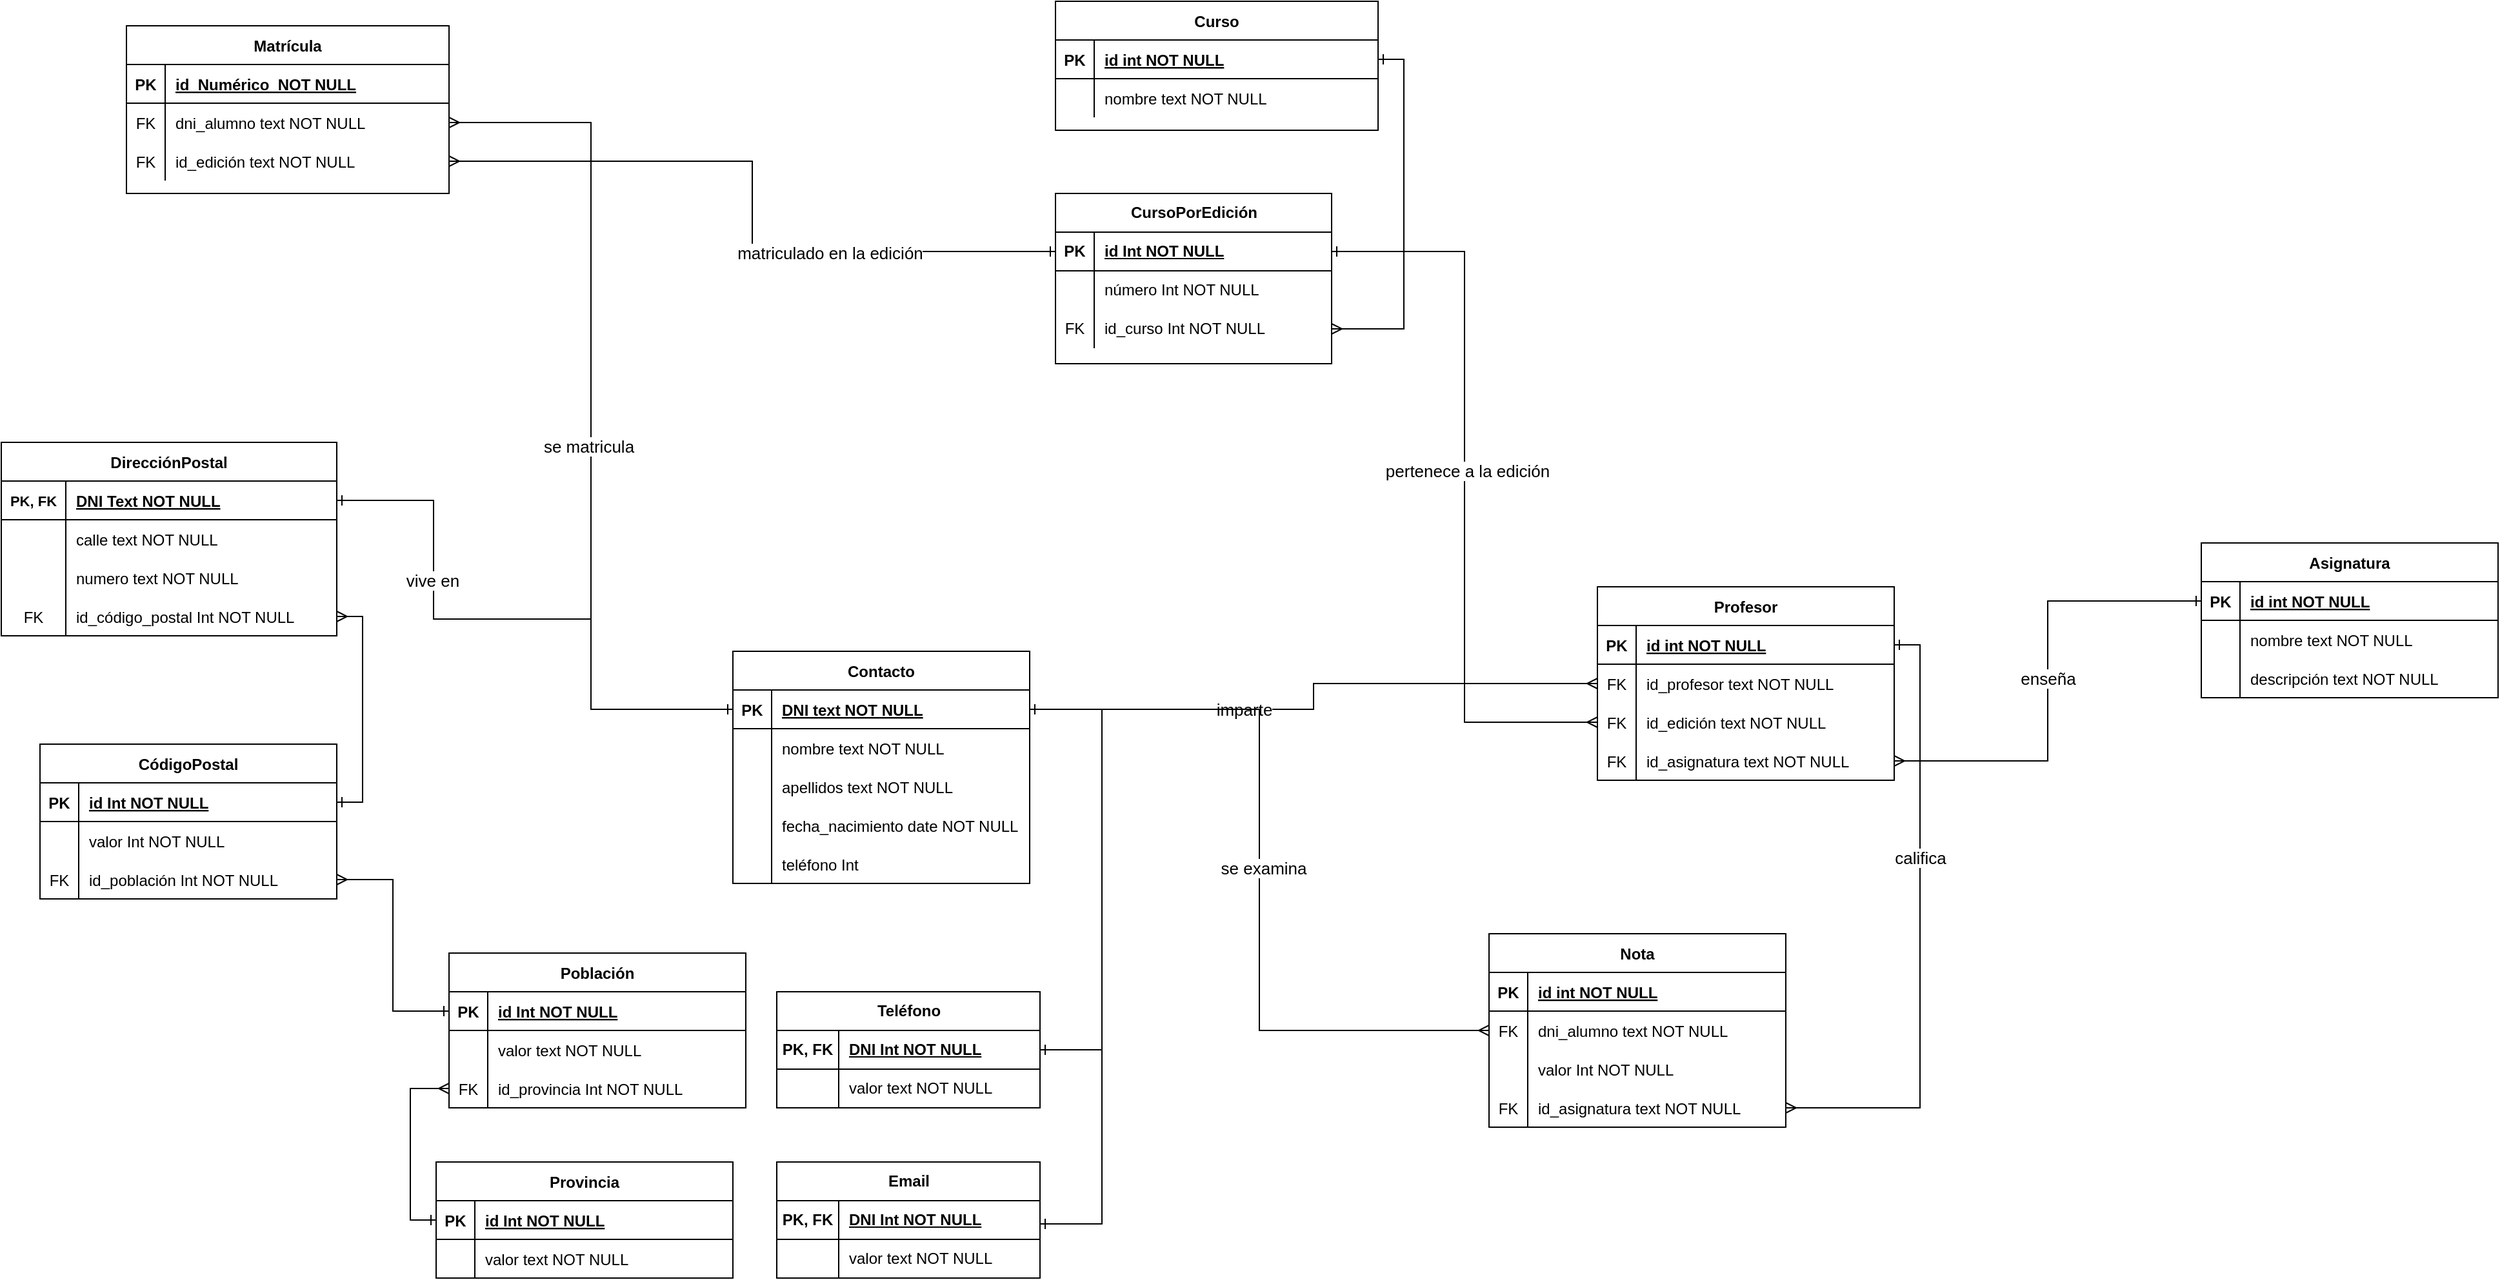 <mxfile version="28.2.5">
  <diagram id="R2lEEEUBdFMjLlhIrx00" name="Page-1">
    <mxGraphModel dx="2572" dy="1029" grid="1" gridSize="12" guides="1" tooltips="1" connect="1" arrows="1" fold="1" page="1" pageScale="1" pageWidth="850" pageHeight="1100" background="none" math="0" shadow="0" extFonts="Permanent Marker^https://fonts.googleapis.com/css?family=Permanent+Marker">
      <root>
        <mxCell id="0" />
        <mxCell id="1" parent="0" />
        <mxCell id="C-vyLk0tnHw3VtMMgP7b-2" value="Curso" style="shape=table;startSize=30;container=1;collapsible=1;childLayout=tableLayout;fixedRows=1;rowLines=0;fontStyle=1;align=center;resizeLast=1;" parent="1" vertex="1">
          <mxGeometry x="132" y="96" width="250" height="100" as="geometry" />
        </mxCell>
        <mxCell id="C-vyLk0tnHw3VtMMgP7b-3" value="" style="shape=partialRectangle;collapsible=0;dropTarget=0;pointerEvents=0;fillColor=none;points=[[0,0.5],[1,0.5]];portConstraint=eastwest;top=0;left=0;right=0;bottom=1;" parent="C-vyLk0tnHw3VtMMgP7b-2" vertex="1">
          <mxGeometry y="30" width="250" height="30" as="geometry" />
        </mxCell>
        <mxCell id="C-vyLk0tnHw3VtMMgP7b-4" value="PK" style="shape=partialRectangle;overflow=hidden;connectable=0;fillColor=none;top=0;left=0;bottom=0;right=0;fontStyle=1;" parent="C-vyLk0tnHw3VtMMgP7b-3" vertex="1">
          <mxGeometry width="30" height="30" as="geometry">
            <mxRectangle width="30" height="30" as="alternateBounds" />
          </mxGeometry>
        </mxCell>
        <mxCell id="C-vyLk0tnHw3VtMMgP7b-5" value="id int NOT NULL " style="shape=partialRectangle;overflow=hidden;connectable=0;fillColor=none;top=0;left=0;bottom=0;right=0;align=left;spacingLeft=6;fontStyle=5;" parent="C-vyLk0tnHw3VtMMgP7b-3" vertex="1">
          <mxGeometry x="30" width="220" height="30" as="geometry">
            <mxRectangle width="220" height="30" as="alternateBounds" />
          </mxGeometry>
        </mxCell>
        <mxCell id="C-vyLk0tnHw3VtMMgP7b-6" value="" style="shape=partialRectangle;collapsible=0;dropTarget=0;pointerEvents=0;fillColor=none;points=[[0,0.5],[1,0.5]];portConstraint=eastwest;top=0;left=0;right=0;bottom=0;" parent="C-vyLk0tnHw3VtMMgP7b-2" vertex="1">
          <mxGeometry y="60" width="250" height="30" as="geometry" />
        </mxCell>
        <mxCell id="C-vyLk0tnHw3VtMMgP7b-7" value="" style="shape=partialRectangle;overflow=hidden;connectable=0;fillColor=none;top=0;left=0;bottom=0;right=0;" parent="C-vyLk0tnHw3VtMMgP7b-6" vertex="1">
          <mxGeometry width="30" height="30" as="geometry">
            <mxRectangle width="30" height="30" as="alternateBounds" />
          </mxGeometry>
        </mxCell>
        <mxCell id="C-vyLk0tnHw3VtMMgP7b-8" value="nombre text NOT NULL" style="shape=partialRectangle;overflow=hidden;connectable=0;fillColor=none;top=0;left=0;bottom=0;right=0;align=left;spacingLeft=6;" parent="C-vyLk0tnHw3VtMMgP7b-6" vertex="1">
          <mxGeometry x="30" width="220" height="30" as="geometry">
            <mxRectangle width="220" height="30" as="alternateBounds" />
          </mxGeometry>
        </mxCell>
        <mxCell id="C-vyLk0tnHw3VtMMgP7b-13" value="Matrícula" style="shape=table;startSize=30;container=1;collapsible=1;childLayout=tableLayout;fixedRows=1;rowLines=0;fontStyle=1;align=center;resizeLast=1;" parent="1" vertex="1">
          <mxGeometry x="-588" y="115" width="250" height="130" as="geometry" />
        </mxCell>
        <mxCell id="C-vyLk0tnHw3VtMMgP7b-14" value="" style="shape=partialRectangle;collapsible=0;dropTarget=0;pointerEvents=0;fillColor=none;points=[[0,0.5],[1,0.5]];portConstraint=eastwest;top=0;left=0;right=0;bottom=1;" parent="C-vyLk0tnHw3VtMMgP7b-13" vertex="1">
          <mxGeometry y="30" width="250" height="30" as="geometry" />
        </mxCell>
        <mxCell id="C-vyLk0tnHw3VtMMgP7b-15" value="PK" style="shape=partialRectangle;overflow=hidden;connectable=0;fillColor=none;top=0;left=0;bottom=0;right=0;fontStyle=1;" parent="C-vyLk0tnHw3VtMMgP7b-14" vertex="1">
          <mxGeometry width="30" height="30" as="geometry">
            <mxRectangle width="30" height="30" as="alternateBounds" />
          </mxGeometry>
        </mxCell>
        <mxCell id="C-vyLk0tnHw3VtMMgP7b-16" value="id_Numérico  NOT NULL " style="shape=partialRectangle;overflow=hidden;connectable=0;fillColor=none;top=0;left=0;bottom=0;right=0;align=left;spacingLeft=6;fontStyle=5;" parent="C-vyLk0tnHw3VtMMgP7b-14" vertex="1">
          <mxGeometry x="30" width="220" height="30" as="geometry">
            <mxRectangle width="220" height="30" as="alternateBounds" />
          </mxGeometry>
        </mxCell>
        <mxCell id="C-vyLk0tnHw3VtMMgP7b-17" value="" style="shape=partialRectangle;collapsible=0;dropTarget=0;pointerEvents=0;fillColor=none;points=[[0,0.5],[1,0.5]];portConstraint=eastwest;top=0;left=0;right=0;bottom=0;" parent="C-vyLk0tnHw3VtMMgP7b-13" vertex="1">
          <mxGeometry y="60" width="250" height="30" as="geometry" />
        </mxCell>
        <mxCell id="C-vyLk0tnHw3VtMMgP7b-18" value="FK" style="shape=partialRectangle;overflow=hidden;connectable=0;fillColor=none;top=0;left=0;bottom=0;right=0;" parent="C-vyLk0tnHw3VtMMgP7b-17" vertex="1">
          <mxGeometry width="30" height="30" as="geometry">
            <mxRectangle width="30" height="30" as="alternateBounds" />
          </mxGeometry>
        </mxCell>
        <mxCell id="C-vyLk0tnHw3VtMMgP7b-19" value="dni_alumno text NOT NULL" style="shape=partialRectangle;overflow=hidden;connectable=0;fillColor=none;top=0;left=0;bottom=0;right=0;align=left;spacingLeft=6;" parent="C-vyLk0tnHw3VtMMgP7b-17" vertex="1">
          <mxGeometry x="30" width="220" height="30" as="geometry">
            <mxRectangle width="220" height="30" as="alternateBounds" />
          </mxGeometry>
        </mxCell>
        <mxCell id="C-vyLk0tnHw3VtMMgP7b-20" value="" style="shape=partialRectangle;collapsible=0;dropTarget=0;pointerEvents=0;fillColor=none;points=[[0,0.5],[1,0.5]];portConstraint=eastwest;top=0;left=0;right=0;bottom=0;" parent="C-vyLk0tnHw3VtMMgP7b-13" vertex="1">
          <mxGeometry y="90" width="250" height="30" as="geometry" />
        </mxCell>
        <mxCell id="C-vyLk0tnHw3VtMMgP7b-21" value="FK" style="shape=partialRectangle;overflow=hidden;connectable=0;fillColor=none;top=0;left=0;bottom=0;right=0;" parent="C-vyLk0tnHw3VtMMgP7b-20" vertex="1">
          <mxGeometry width="30" height="30" as="geometry">
            <mxRectangle width="30" height="30" as="alternateBounds" />
          </mxGeometry>
        </mxCell>
        <mxCell id="C-vyLk0tnHw3VtMMgP7b-22" value="id_edición text NOT NULL" style="shape=partialRectangle;overflow=hidden;connectable=0;fillColor=none;top=0;left=0;bottom=0;right=0;align=left;spacingLeft=6;" parent="C-vyLk0tnHw3VtMMgP7b-20" vertex="1">
          <mxGeometry x="30" width="220" height="30" as="geometry">
            <mxRectangle width="220" height="30" as="alternateBounds" />
          </mxGeometry>
        </mxCell>
        <mxCell id="UXW1hKcMuHAQAf3s2fzo-44" value="Contacto" style="shape=table;startSize=30;container=1;collapsible=1;childLayout=tableLayout;fixedRows=1;rowLines=0;fontStyle=1;align=center;resizeLast=1;" parent="1" vertex="1">
          <mxGeometry x="-118" y="600" width="230" height="180" as="geometry" />
        </mxCell>
        <mxCell id="UXW1hKcMuHAQAf3s2fzo-45" value="" style="shape=partialRectangle;collapsible=0;dropTarget=0;pointerEvents=0;fillColor=none;points=[[0,0.5],[1,0.5]];portConstraint=eastwest;top=0;left=0;right=0;bottom=1;" parent="UXW1hKcMuHAQAf3s2fzo-44" vertex="1">
          <mxGeometry y="30" width="230" height="30" as="geometry" />
        </mxCell>
        <mxCell id="UXW1hKcMuHAQAf3s2fzo-46" value="PK" style="shape=partialRectangle;overflow=hidden;connectable=0;fillColor=none;top=0;left=0;bottom=0;right=0;fontStyle=1;" parent="UXW1hKcMuHAQAf3s2fzo-45" vertex="1">
          <mxGeometry width="30" height="30" as="geometry">
            <mxRectangle width="30" height="30" as="alternateBounds" />
          </mxGeometry>
        </mxCell>
        <mxCell id="UXW1hKcMuHAQAf3s2fzo-47" value="DNI text NOT NULL " style="shape=partialRectangle;overflow=hidden;connectable=0;fillColor=none;top=0;left=0;bottom=0;right=0;align=left;spacingLeft=6;fontStyle=5;" parent="UXW1hKcMuHAQAf3s2fzo-45" vertex="1">
          <mxGeometry x="30" width="200" height="30" as="geometry">
            <mxRectangle width="200" height="30" as="alternateBounds" />
          </mxGeometry>
        </mxCell>
        <mxCell id="UXW1hKcMuHAQAf3s2fzo-48" value="" style="shape=partialRectangle;collapsible=0;dropTarget=0;pointerEvents=0;fillColor=none;points=[[0,0.5],[1,0.5]];portConstraint=eastwest;top=0;left=0;right=0;bottom=0;" parent="UXW1hKcMuHAQAf3s2fzo-44" vertex="1">
          <mxGeometry y="60" width="230" height="30" as="geometry" />
        </mxCell>
        <mxCell id="UXW1hKcMuHAQAf3s2fzo-49" value="" style="shape=partialRectangle;overflow=hidden;connectable=0;fillColor=none;top=0;left=0;bottom=0;right=0;" parent="UXW1hKcMuHAQAf3s2fzo-48" vertex="1">
          <mxGeometry width="30" height="30" as="geometry">
            <mxRectangle width="30" height="30" as="alternateBounds" />
          </mxGeometry>
        </mxCell>
        <mxCell id="UXW1hKcMuHAQAf3s2fzo-50" value="nombre text NOT NULL" style="shape=partialRectangle;overflow=hidden;connectable=0;fillColor=none;top=0;left=0;bottom=0;right=0;align=left;spacingLeft=6;" parent="UXW1hKcMuHAQAf3s2fzo-48" vertex="1">
          <mxGeometry x="30" width="200" height="30" as="geometry">
            <mxRectangle width="200" height="30" as="alternateBounds" />
          </mxGeometry>
        </mxCell>
        <mxCell id="UXW1hKcMuHAQAf3s2fzo-51" value="" style="shape=partialRectangle;collapsible=0;dropTarget=0;pointerEvents=0;fillColor=none;points=[[0,0.5],[1,0.5]];portConstraint=eastwest;top=0;left=0;right=0;bottom=0;" parent="UXW1hKcMuHAQAf3s2fzo-44" vertex="1">
          <mxGeometry y="90" width="230" height="30" as="geometry" />
        </mxCell>
        <mxCell id="UXW1hKcMuHAQAf3s2fzo-52" value="" style="shape=partialRectangle;overflow=hidden;connectable=0;fillColor=none;top=0;left=0;bottom=0;right=0;" parent="UXW1hKcMuHAQAf3s2fzo-51" vertex="1">
          <mxGeometry width="30" height="30" as="geometry">
            <mxRectangle width="30" height="30" as="alternateBounds" />
          </mxGeometry>
        </mxCell>
        <mxCell id="UXW1hKcMuHAQAf3s2fzo-53" value="apellidos text NOT NULL" style="shape=partialRectangle;overflow=hidden;connectable=0;fillColor=none;top=0;left=0;bottom=0;right=0;align=left;spacingLeft=6;" parent="UXW1hKcMuHAQAf3s2fzo-51" vertex="1">
          <mxGeometry x="30" width="200" height="30" as="geometry">
            <mxRectangle width="200" height="30" as="alternateBounds" />
          </mxGeometry>
        </mxCell>
        <mxCell id="UXW1hKcMuHAQAf3s2fzo-54" value="" style="shape=partialRectangle;collapsible=0;dropTarget=0;pointerEvents=0;fillColor=none;points=[[0,0.5],[1,0.5]];portConstraint=eastwest;top=0;left=0;right=0;bottom=0;" parent="UXW1hKcMuHAQAf3s2fzo-44" vertex="1">
          <mxGeometry y="120" width="230" height="30" as="geometry" />
        </mxCell>
        <mxCell id="UXW1hKcMuHAQAf3s2fzo-55" value="" style="shape=partialRectangle;overflow=hidden;connectable=0;fillColor=none;top=0;left=0;bottom=0;right=0;" parent="UXW1hKcMuHAQAf3s2fzo-54" vertex="1">
          <mxGeometry width="30" height="30" as="geometry">
            <mxRectangle width="30" height="30" as="alternateBounds" />
          </mxGeometry>
        </mxCell>
        <mxCell id="UXW1hKcMuHAQAf3s2fzo-56" value="fecha_nacimiento date NOT NULL" style="shape=partialRectangle;overflow=hidden;connectable=0;fillColor=none;top=0;left=0;bottom=0;right=0;align=left;spacingLeft=6;" parent="UXW1hKcMuHAQAf3s2fzo-54" vertex="1">
          <mxGeometry x="30" width="200" height="30" as="geometry">
            <mxRectangle width="200" height="30" as="alternateBounds" />
          </mxGeometry>
        </mxCell>
        <mxCell id="6X-ZlWo6rrcv1Vls5CIe-121" value="" style="shape=partialRectangle;collapsible=0;dropTarget=0;pointerEvents=0;fillColor=none;points=[[0,0.5],[1,0.5]];portConstraint=eastwest;top=0;left=0;right=0;bottom=0;" parent="UXW1hKcMuHAQAf3s2fzo-44" vertex="1">
          <mxGeometry y="150" width="230" height="30" as="geometry" />
        </mxCell>
        <mxCell id="6X-ZlWo6rrcv1Vls5CIe-122" value="" style="shape=partialRectangle;overflow=hidden;connectable=0;fillColor=none;top=0;left=0;bottom=0;right=0;" parent="6X-ZlWo6rrcv1Vls5CIe-121" vertex="1">
          <mxGeometry width="30" height="30" as="geometry">
            <mxRectangle width="30" height="30" as="alternateBounds" />
          </mxGeometry>
        </mxCell>
        <mxCell id="6X-ZlWo6rrcv1Vls5CIe-123" value="teléfono Int " style="shape=partialRectangle;overflow=hidden;connectable=0;fillColor=none;top=0;left=0;bottom=0;right=0;align=left;spacingLeft=6;" parent="6X-ZlWo6rrcv1Vls5CIe-121" vertex="1">
          <mxGeometry x="30" width="200" height="30" as="geometry">
            <mxRectangle width="200" height="30" as="alternateBounds" />
          </mxGeometry>
        </mxCell>
        <mxCell id="UXW1hKcMuHAQAf3s2fzo-66" value="DirecciónPostal" style="shape=table;startSize=30;container=1;collapsible=1;childLayout=tableLayout;fixedRows=1;rowLines=0;fontStyle=1;align=center;resizeLast=1;" parent="1" vertex="1">
          <mxGeometry x="-685" y="438" width="260" height="150" as="geometry" />
        </mxCell>
        <mxCell id="UXW1hKcMuHAQAf3s2fzo-67" value="" style="shape=partialRectangle;collapsible=0;dropTarget=0;pointerEvents=0;fillColor=none;points=[[0,0.5],[1,0.5]];portConstraint=eastwest;top=0;left=0;right=0;bottom=1;" parent="UXW1hKcMuHAQAf3s2fzo-66" vertex="1">
          <mxGeometry y="30" width="260" height="30" as="geometry" />
        </mxCell>
        <mxCell id="UXW1hKcMuHAQAf3s2fzo-68" value="PK, FK" style="shape=partialRectangle;overflow=hidden;connectable=0;fillColor=none;top=0;left=0;bottom=0;right=0;fontStyle=1;fontSize=11;" parent="UXW1hKcMuHAQAf3s2fzo-67" vertex="1">
          <mxGeometry width="50" height="30" as="geometry">
            <mxRectangle width="50" height="30" as="alternateBounds" />
          </mxGeometry>
        </mxCell>
        <mxCell id="UXW1hKcMuHAQAf3s2fzo-69" value="DNI Text NOT NULL " style="shape=partialRectangle;overflow=hidden;connectable=0;fillColor=none;top=0;left=0;bottom=0;right=0;align=left;spacingLeft=6;fontStyle=5;" parent="UXW1hKcMuHAQAf3s2fzo-67" vertex="1">
          <mxGeometry x="50" width="210" height="30" as="geometry">
            <mxRectangle width="210" height="30" as="alternateBounds" />
          </mxGeometry>
        </mxCell>
        <mxCell id="UXW1hKcMuHAQAf3s2fzo-70" value="" style="shape=partialRectangle;collapsible=0;dropTarget=0;pointerEvents=0;fillColor=none;points=[[0,0.5],[1,0.5]];portConstraint=eastwest;top=0;left=0;right=0;bottom=0;" parent="UXW1hKcMuHAQAf3s2fzo-66" vertex="1">
          <mxGeometry y="60" width="260" height="30" as="geometry" />
        </mxCell>
        <mxCell id="UXW1hKcMuHAQAf3s2fzo-71" value="" style="shape=partialRectangle;overflow=hidden;connectable=0;fillColor=none;top=0;left=0;bottom=0;right=0;" parent="UXW1hKcMuHAQAf3s2fzo-70" vertex="1">
          <mxGeometry width="50" height="30" as="geometry">
            <mxRectangle width="50" height="30" as="alternateBounds" />
          </mxGeometry>
        </mxCell>
        <mxCell id="UXW1hKcMuHAQAf3s2fzo-72" value="calle text NOT NULL" style="shape=partialRectangle;overflow=hidden;connectable=0;fillColor=none;top=0;left=0;bottom=0;right=0;align=left;spacingLeft=6;" parent="UXW1hKcMuHAQAf3s2fzo-70" vertex="1">
          <mxGeometry x="50" width="210" height="30" as="geometry">
            <mxRectangle width="210" height="30" as="alternateBounds" />
          </mxGeometry>
        </mxCell>
        <mxCell id="UXW1hKcMuHAQAf3s2fzo-73" value="" style="shape=partialRectangle;collapsible=0;dropTarget=0;pointerEvents=0;fillColor=none;points=[[0,0.5],[1,0.5]];portConstraint=eastwest;top=0;left=0;right=0;bottom=0;" parent="UXW1hKcMuHAQAf3s2fzo-66" vertex="1">
          <mxGeometry y="90" width="260" height="30" as="geometry" />
        </mxCell>
        <mxCell id="UXW1hKcMuHAQAf3s2fzo-74" value="" style="shape=partialRectangle;overflow=hidden;connectable=0;fillColor=none;top=0;left=0;bottom=0;right=0;" parent="UXW1hKcMuHAQAf3s2fzo-73" vertex="1">
          <mxGeometry width="50" height="30" as="geometry">
            <mxRectangle width="50" height="30" as="alternateBounds" />
          </mxGeometry>
        </mxCell>
        <mxCell id="UXW1hKcMuHAQAf3s2fzo-75" value="numero text NOT NULL" style="shape=partialRectangle;overflow=hidden;connectable=0;fillColor=none;top=0;left=0;bottom=0;right=0;align=left;spacingLeft=6;" parent="UXW1hKcMuHAQAf3s2fzo-73" vertex="1">
          <mxGeometry x="50" width="210" height="30" as="geometry">
            <mxRectangle width="210" height="30" as="alternateBounds" />
          </mxGeometry>
        </mxCell>
        <mxCell id="UXW1hKcMuHAQAf3s2fzo-76" value="" style="shape=partialRectangle;collapsible=0;dropTarget=0;pointerEvents=0;fillColor=none;points=[[0,0.5],[1,0.5]];portConstraint=eastwest;top=0;left=0;right=0;bottom=0;" parent="UXW1hKcMuHAQAf3s2fzo-66" vertex="1">
          <mxGeometry y="120" width="260" height="30" as="geometry" />
        </mxCell>
        <mxCell id="UXW1hKcMuHAQAf3s2fzo-77" value="FK" style="shape=partialRectangle;overflow=hidden;connectable=0;fillColor=none;top=0;left=0;bottom=0;right=0;" parent="UXW1hKcMuHAQAf3s2fzo-76" vertex="1">
          <mxGeometry width="50" height="30" as="geometry">
            <mxRectangle width="50" height="30" as="alternateBounds" />
          </mxGeometry>
        </mxCell>
        <mxCell id="UXW1hKcMuHAQAf3s2fzo-78" value="id_código_postal Int NOT NULL" style="shape=partialRectangle;overflow=hidden;connectable=0;fillColor=none;top=0;left=0;bottom=0;right=0;align=left;spacingLeft=6;" parent="UXW1hKcMuHAQAf3s2fzo-76" vertex="1">
          <mxGeometry x="50" width="210" height="30" as="geometry">
            <mxRectangle width="210" height="30" as="alternateBounds" />
          </mxGeometry>
        </mxCell>
        <mxCell id="UXW1hKcMuHAQAf3s2fzo-87" value="Nota" style="shape=table;startSize=30;container=1;collapsible=1;childLayout=tableLayout;fixedRows=1;rowLines=0;fontStyle=1;align=center;resizeLast=1;" parent="1" vertex="1">
          <mxGeometry x="468" y="819" width="230" height="150" as="geometry" />
        </mxCell>
        <mxCell id="UXW1hKcMuHAQAf3s2fzo-88" value="" style="shape=partialRectangle;collapsible=0;dropTarget=0;pointerEvents=0;fillColor=none;points=[[0,0.5],[1,0.5]];portConstraint=eastwest;top=0;left=0;right=0;bottom=1;" parent="UXW1hKcMuHAQAf3s2fzo-87" vertex="1">
          <mxGeometry y="30" width="230" height="30" as="geometry" />
        </mxCell>
        <mxCell id="UXW1hKcMuHAQAf3s2fzo-89" value="PK" style="shape=partialRectangle;overflow=hidden;connectable=0;fillColor=none;top=0;left=0;bottom=0;right=0;fontStyle=1;" parent="UXW1hKcMuHAQAf3s2fzo-88" vertex="1">
          <mxGeometry width="30" height="30" as="geometry">
            <mxRectangle width="30" height="30" as="alternateBounds" />
          </mxGeometry>
        </mxCell>
        <mxCell id="UXW1hKcMuHAQAf3s2fzo-90" value="id int NOT NULL " style="shape=partialRectangle;overflow=hidden;connectable=0;fillColor=none;top=0;left=0;bottom=0;right=0;align=left;spacingLeft=6;fontStyle=5;" parent="UXW1hKcMuHAQAf3s2fzo-88" vertex="1">
          <mxGeometry x="30" width="200" height="30" as="geometry">
            <mxRectangle width="200" height="30" as="alternateBounds" />
          </mxGeometry>
        </mxCell>
        <mxCell id="UXW1hKcMuHAQAf3s2fzo-91" value="" style="shape=partialRectangle;collapsible=0;dropTarget=0;pointerEvents=0;fillColor=none;points=[[0,0.5],[1,0.5]];portConstraint=eastwest;top=0;left=0;right=0;bottom=0;" parent="UXW1hKcMuHAQAf3s2fzo-87" vertex="1">
          <mxGeometry y="60" width="230" height="30" as="geometry" />
        </mxCell>
        <mxCell id="UXW1hKcMuHAQAf3s2fzo-92" value="FK" style="shape=partialRectangle;overflow=hidden;connectable=0;fillColor=none;top=0;left=0;bottom=0;right=0;" parent="UXW1hKcMuHAQAf3s2fzo-91" vertex="1">
          <mxGeometry width="30" height="30" as="geometry">
            <mxRectangle width="30" height="30" as="alternateBounds" />
          </mxGeometry>
        </mxCell>
        <mxCell id="UXW1hKcMuHAQAf3s2fzo-93" value="dni_alumno text NOT NULL" style="shape=partialRectangle;overflow=hidden;connectable=0;fillColor=none;top=0;left=0;bottom=0;right=0;align=left;spacingLeft=6;" parent="UXW1hKcMuHAQAf3s2fzo-91" vertex="1">
          <mxGeometry x="30" width="200" height="30" as="geometry">
            <mxRectangle width="200" height="30" as="alternateBounds" />
          </mxGeometry>
        </mxCell>
        <mxCell id="UXW1hKcMuHAQAf3s2fzo-94" value="" style="shape=partialRectangle;collapsible=0;dropTarget=0;pointerEvents=0;fillColor=none;points=[[0,0.5],[1,0.5]];portConstraint=eastwest;top=0;left=0;right=0;bottom=0;" parent="UXW1hKcMuHAQAf3s2fzo-87" vertex="1">
          <mxGeometry y="90" width="230" height="30" as="geometry" />
        </mxCell>
        <mxCell id="UXW1hKcMuHAQAf3s2fzo-95" value="" style="shape=partialRectangle;overflow=hidden;connectable=0;fillColor=none;top=0;left=0;bottom=0;right=0;" parent="UXW1hKcMuHAQAf3s2fzo-94" vertex="1">
          <mxGeometry width="30" height="30" as="geometry">
            <mxRectangle width="30" height="30" as="alternateBounds" />
          </mxGeometry>
        </mxCell>
        <mxCell id="UXW1hKcMuHAQAf3s2fzo-96" value="valor Int NOT NULL" style="shape=partialRectangle;overflow=hidden;connectable=0;fillColor=none;top=0;left=0;bottom=0;right=0;align=left;spacingLeft=6;" parent="UXW1hKcMuHAQAf3s2fzo-94" vertex="1">
          <mxGeometry x="30" width="200" height="30" as="geometry">
            <mxRectangle width="200" height="30" as="alternateBounds" />
          </mxGeometry>
        </mxCell>
        <mxCell id="UXW1hKcMuHAQAf3s2fzo-97" value="" style="shape=partialRectangle;collapsible=0;dropTarget=0;pointerEvents=0;fillColor=none;points=[[0,0.5],[1,0.5]];portConstraint=eastwest;top=0;left=0;right=0;bottom=0;" parent="UXW1hKcMuHAQAf3s2fzo-87" vertex="1">
          <mxGeometry y="120" width="230" height="30" as="geometry" />
        </mxCell>
        <mxCell id="UXW1hKcMuHAQAf3s2fzo-98" value="FK" style="shape=partialRectangle;overflow=hidden;connectable=0;fillColor=none;top=0;left=0;bottom=0;right=0;" parent="UXW1hKcMuHAQAf3s2fzo-97" vertex="1">
          <mxGeometry width="30" height="30" as="geometry">
            <mxRectangle width="30" height="30" as="alternateBounds" />
          </mxGeometry>
        </mxCell>
        <mxCell id="UXW1hKcMuHAQAf3s2fzo-99" value="id_asignatura text NOT NULL" style="shape=partialRectangle;overflow=hidden;connectable=0;fillColor=none;top=0;left=0;bottom=0;right=0;align=left;spacingLeft=6;" parent="UXW1hKcMuHAQAf3s2fzo-97" vertex="1">
          <mxGeometry x="30" width="200" height="30" as="geometry">
            <mxRectangle width="200" height="30" as="alternateBounds" />
          </mxGeometry>
        </mxCell>
        <mxCell id="UXW1hKcMuHAQAf3s2fzo-116" value="Profesor" style="shape=table;startSize=30;container=1;collapsible=1;childLayout=tableLayout;fixedRows=1;rowLines=0;fontStyle=1;align=center;resizeLast=1;" parent="1" vertex="1">
          <mxGeometry x="552" y="550" width="230" height="150" as="geometry" />
        </mxCell>
        <mxCell id="UXW1hKcMuHAQAf3s2fzo-117" value="" style="shape=partialRectangle;collapsible=0;dropTarget=0;pointerEvents=0;fillColor=none;points=[[0,0.5],[1,0.5]];portConstraint=eastwest;top=0;left=0;right=0;bottom=1;" parent="UXW1hKcMuHAQAf3s2fzo-116" vertex="1">
          <mxGeometry y="30" width="230" height="30" as="geometry" />
        </mxCell>
        <mxCell id="UXW1hKcMuHAQAf3s2fzo-118" value="PK" style="shape=partialRectangle;overflow=hidden;connectable=0;fillColor=none;top=0;left=0;bottom=0;right=0;fontStyle=1;" parent="UXW1hKcMuHAQAf3s2fzo-117" vertex="1">
          <mxGeometry width="30" height="30" as="geometry">
            <mxRectangle width="30" height="30" as="alternateBounds" />
          </mxGeometry>
        </mxCell>
        <mxCell id="UXW1hKcMuHAQAf3s2fzo-119" value="id int NOT NULL " style="shape=partialRectangle;overflow=hidden;connectable=0;fillColor=none;top=0;left=0;bottom=0;right=0;align=left;spacingLeft=6;fontStyle=5;" parent="UXW1hKcMuHAQAf3s2fzo-117" vertex="1">
          <mxGeometry x="30" width="200" height="30" as="geometry">
            <mxRectangle width="200" height="30" as="alternateBounds" />
          </mxGeometry>
        </mxCell>
        <mxCell id="UXW1hKcMuHAQAf3s2fzo-120" value="" style="shape=partialRectangle;collapsible=0;dropTarget=0;pointerEvents=0;fillColor=none;points=[[0,0.5],[1,0.5]];portConstraint=eastwest;top=0;left=0;right=0;bottom=0;" parent="UXW1hKcMuHAQAf3s2fzo-116" vertex="1">
          <mxGeometry y="60" width="230" height="30" as="geometry" />
        </mxCell>
        <mxCell id="UXW1hKcMuHAQAf3s2fzo-121" value="FK" style="shape=partialRectangle;overflow=hidden;connectable=0;fillColor=none;top=0;left=0;bottom=0;right=0;" parent="UXW1hKcMuHAQAf3s2fzo-120" vertex="1">
          <mxGeometry width="30" height="30" as="geometry">
            <mxRectangle width="30" height="30" as="alternateBounds" />
          </mxGeometry>
        </mxCell>
        <mxCell id="UXW1hKcMuHAQAf3s2fzo-122" value="id_profesor text NOT NULL" style="shape=partialRectangle;overflow=hidden;connectable=0;fillColor=none;top=0;left=0;bottom=0;right=0;align=left;spacingLeft=6;" parent="UXW1hKcMuHAQAf3s2fzo-120" vertex="1">
          <mxGeometry x="30" width="200" height="30" as="geometry">
            <mxRectangle width="200" height="30" as="alternateBounds" />
          </mxGeometry>
        </mxCell>
        <mxCell id="UXW1hKcMuHAQAf3s2fzo-123" value="" style="shape=partialRectangle;collapsible=0;dropTarget=0;pointerEvents=0;fillColor=none;points=[[0,0.5],[1,0.5]];portConstraint=eastwest;top=0;left=0;right=0;bottom=0;" parent="UXW1hKcMuHAQAf3s2fzo-116" vertex="1">
          <mxGeometry y="90" width="230" height="30" as="geometry" />
        </mxCell>
        <mxCell id="UXW1hKcMuHAQAf3s2fzo-124" value="FK" style="shape=partialRectangle;overflow=hidden;connectable=0;fillColor=none;top=0;left=0;bottom=0;right=0;" parent="UXW1hKcMuHAQAf3s2fzo-123" vertex="1">
          <mxGeometry width="30" height="30" as="geometry">
            <mxRectangle width="30" height="30" as="alternateBounds" />
          </mxGeometry>
        </mxCell>
        <mxCell id="UXW1hKcMuHAQAf3s2fzo-125" value="id_edición text NOT NULL" style="shape=partialRectangle;overflow=hidden;connectable=0;fillColor=none;top=0;left=0;bottom=0;right=0;align=left;spacingLeft=6;" parent="UXW1hKcMuHAQAf3s2fzo-123" vertex="1">
          <mxGeometry x="30" width="200" height="30" as="geometry">
            <mxRectangle width="200" height="30" as="alternateBounds" />
          </mxGeometry>
        </mxCell>
        <mxCell id="mFfQhU6VqdHm00MCCI3h-3" value="" style="shape=partialRectangle;collapsible=0;dropTarget=0;pointerEvents=0;fillColor=none;points=[[0,0.5],[1,0.5]];portConstraint=eastwest;top=0;left=0;right=0;bottom=0;" parent="UXW1hKcMuHAQAf3s2fzo-116" vertex="1">
          <mxGeometry y="120" width="230" height="30" as="geometry" />
        </mxCell>
        <mxCell id="mFfQhU6VqdHm00MCCI3h-4" value="FK" style="shape=partialRectangle;overflow=hidden;connectable=0;fillColor=none;top=0;left=0;bottom=0;right=0;" parent="mFfQhU6VqdHm00MCCI3h-3" vertex="1">
          <mxGeometry width="30" height="30" as="geometry">
            <mxRectangle width="30" height="30" as="alternateBounds" />
          </mxGeometry>
        </mxCell>
        <mxCell id="mFfQhU6VqdHm00MCCI3h-5" value="id_asignatura text NOT NULL" style="shape=partialRectangle;overflow=hidden;connectable=0;fillColor=none;top=0;left=0;bottom=0;right=0;align=left;spacingLeft=6;" parent="mFfQhU6VqdHm00MCCI3h-3" vertex="1">
          <mxGeometry x="30" width="200" height="30" as="geometry">
            <mxRectangle width="200" height="30" as="alternateBounds" />
          </mxGeometry>
        </mxCell>
        <mxCell id="mFfQhU6VqdHm00MCCI3h-6" style="edgeStyle=orthogonalEdgeStyle;rounded=0;orthogonalLoop=1;jettySize=auto;html=1;exitX=1;exitY=0.5;exitDx=0;exitDy=0;endArrow=ERmany;endFill=0;startArrow=ERone;startFill=0;" parent="1" source="UXW1hKcMuHAQAf3s2fzo-45" target="UXW1hKcMuHAQAf3s2fzo-120" edge="1">
          <mxGeometry relative="1" as="geometry" />
        </mxCell>
        <mxCell id="6X-ZlWo6rrcv1Vls5CIe-22" value="&lt;font&gt;&lt;span style=&quot;font-weight: normal;&quot;&gt;imparte&lt;/span&gt;&lt;/font&gt;" style="edgeLabel;html=1;align=center;verticalAlign=middle;resizable=0;points=[];fontStyle=1;fontSize=13;" parent="mFfQhU6VqdHm00MCCI3h-6" vertex="1" connectable="0">
          <mxGeometry x="-0.28" relative="1" as="geometry">
            <mxPoint as="offset" />
          </mxGeometry>
        </mxCell>
        <mxCell id="mFfQhU6VqdHm00MCCI3h-7" style="edgeStyle=orthogonalEdgeStyle;rounded=0;orthogonalLoop=1;jettySize=auto;html=1;startArrow=ERone;startFill=0;endArrow=ERmany;endFill=0;" parent="1" source="6X-ZlWo6rrcv1Vls5CIe-91" target="C-vyLk0tnHw3VtMMgP7b-20" edge="1">
          <mxGeometry relative="1" as="geometry" />
        </mxCell>
        <mxCell id="6X-ZlWo6rrcv1Vls5CIe-117" value="&lt;font style=&quot;font-size: 13px;&quot;&gt;matriculado en la edición&lt;/font&gt;" style="edgeLabel;html=1;align=center;verticalAlign=middle;resizable=0;points=[];" parent="mFfQhU6VqdHm00MCCI3h-7" vertex="1" connectable="0">
          <mxGeometry x="-0.351" y="1" relative="1" as="geometry">
            <mxPoint as="offset" />
          </mxGeometry>
        </mxCell>
        <mxCell id="mFfQhU6VqdHm00MCCI3h-8" style="edgeStyle=orthogonalEdgeStyle;rounded=0;orthogonalLoop=1;jettySize=auto;html=1;startArrow=ERone;startFill=0;endArrow=ERmany;endFill=0;" parent="1" source="6X-ZlWo6rrcv1Vls5CIe-91" target="UXW1hKcMuHAQAf3s2fzo-123" edge="1">
          <mxGeometry relative="1" as="geometry" />
        </mxCell>
        <mxCell id="6X-ZlWo6rrcv1Vls5CIe-26" value="&lt;font&gt;pertenece a la edición&lt;/font&gt;" style="edgeLabel;html=1;align=center;verticalAlign=middle;resizable=0;points=[];fontSize=13;" parent="mFfQhU6VqdHm00MCCI3h-8" vertex="1" connectable="0">
          <mxGeometry x="-0.044" y="2" relative="1" as="geometry">
            <mxPoint as="offset" />
          </mxGeometry>
        </mxCell>
        <mxCell id="6X-ZlWo6rrcv1Vls5CIe-1" style="edgeStyle=orthogonalEdgeStyle;rounded=0;orthogonalLoop=1;jettySize=auto;html=1;exitX=0;exitY=0.5;exitDx=0;exitDy=0;startArrow=ERone;startFill=0;endArrow=ERmany;endFill=0;" parent="1" source="UXW1hKcMuHAQAf3s2fzo-45" target="C-vyLk0tnHw3VtMMgP7b-17" edge="1">
          <mxGeometry relative="1" as="geometry" />
        </mxCell>
        <mxCell id="6X-ZlWo6rrcv1Vls5CIe-24" value="&lt;font&gt;se matricula&lt;/font&gt;" style="edgeLabel;html=1;align=center;verticalAlign=middle;resizable=0;points=[];fontSize=13;" parent="6X-ZlWo6rrcv1Vls5CIe-1" vertex="1" connectable="0">
          <mxGeometry x="-0.068" y="2" relative="1" as="geometry">
            <mxPoint as="offset" />
          </mxGeometry>
        </mxCell>
        <mxCell id="6X-ZlWo6rrcv1Vls5CIe-19" style="edgeStyle=orthogonalEdgeStyle;rounded=0;orthogonalLoop=1;jettySize=auto;html=1;exitX=0;exitY=0.5;exitDx=0;exitDy=0;startArrow=ERone;startFill=0;endArrow=ERone;endFill=0;entryX=1;entryY=0.5;entryDx=0;entryDy=0;" parent="1" source="UXW1hKcMuHAQAf3s2fzo-45" target="UXW1hKcMuHAQAf3s2fzo-67" edge="1">
          <mxGeometry relative="1" as="geometry">
            <Array as="points">
              <mxPoint x="-228" y="645" />
              <mxPoint x="-228" y="575" />
              <mxPoint x="-350" y="575" />
              <mxPoint x="-350" y="483" />
            </Array>
          </mxGeometry>
        </mxCell>
        <mxCell id="6X-ZlWo6rrcv1Vls5CIe-25" value="&lt;font&gt;vive en&lt;/font&gt;" style="edgeLabel;html=1;align=center;verticalAlign=middle;resizable=0;points=[];fontSize=13;" parent="6X-ZlWo6rrcv1Vls5CIe-19" vertex="1" connectable="0">
          <mxGeometry x="0.415" y="1" relative="1" as="geometry">
            <mxPoint as="offset" />
          </mxGeometry>
        </mxCell>
        <mxCell id="6X-ZlWo6rrcv1Vls5CIe-20" style="edgeStyle=orthogonalEdgeStyle;rounded=0;orthogonalLoop=1;jettySize=auto;html=1;exitX=1;exitY=0.5;exitDx=0;exitDy=0;startArrow=ERone;startFill=0;endArrow=ERmany;endFill=0;" parent="1" source="UXW1hKcMuHAQAf3s2fzo-45" target="UXW1hKcMuHAQAf3s2fzo-91" edge="1">
          <mxGeometry relative="1" as="geometry" />
        </mxCell>
        <mxCell id="6X-ZlWo6rrcv1Vls5CIe-23" value="se examina" style="edgeLabel;html=1;align=center;verticalAlign=middle;resizable=0;points=[];fontSize=13;" parent="6X-ZlWo6rrcv1Vls5CIe-20" vertex="1" connectable="0">
          <mxGeometry x="-0.006" y="3" relative="1" as="geometry">
            <mxPoint as="offset" />
          </mxGeometry>
        </mxCell>
        <mxCell id="6X-ZlWo6rrcv1Vls5CIe-21" style="edgeStyle=orthogonalEdgeStyle;rounded=0;orthogonalLoop=1;jettySize=auto;html=1;exitX=1;exitY=0.5;exitDx=0;exitDy=0;startArrow=ERone;startFill=0;endArrow=ERmany;endFill=0;" parent="1" source="UXW1hKcMuHAQAf3s2fzo-117" target="UXW1hKcMuHAQAf3s2fzo-97" edge="1">
          <mxGeometry relative="1" as="geometry" />
        </mxCell>
        <mxCell id="6X-ZlWo6rrcv1Vls5CIe-42" value="califica" style="edgeLabel;html=1;align=center;verticalAlign=middle;resizable=0;points=[];fontSize=13;" parent="6X-ZlWo6rrcv1Vls5CIe-21" vertex="1" connectable="0">
          <mxGeometry x="-0.233" relative="1" as="geometry">
            <mxPoint as="offset" />
          </mxGeometry>
        </mxCell>
        <mxCell id="6X-ZlWo6rrcv1Vls5CIe-27" value="Asignatura" style="shape=table;startSize=30;container=1;collapsible=1;childLayout=tableLayout;fixedRows=1;rowLines=0;fontStyle=1;align=center;resizeLast=1;" parent="1" vertex="1">
          <mxGeometry x="1020" y="516" width="230" height="120" as="geometry" />
        </mxCell>
        <mxCell id="6X-ZlWo6rrcv1Vls5CIe-28" value="" style="shape=partialRectangle;collapsible=0;dropTarget=0;pointerEvents=0;fillColor=none;points=[[0,0.5],[1,0.5]];portConstraint=eastwest;top=0;left=0;right=0;bottom=1;" parent="6X-ZlWo6rrcv1Vls5CIe-27" vertex="1">
          <mxGeometry y="30" width="230" height="30" as="geometry" />
        </mxCell>
        <mxCell id="6X-ZlWo6rrcv1Vls5CIe-29" value="PK" style="shape=partialRectangle;overflow=hidden;connectable=0;fillColor=none;top=0;left=0;bottom=0;right=0;fontStyle=1;" parent="6X-ZlWo6rrcv1Vls5CIe-28" vertex="1">
          <mxGeometry width="30" height="30" as="geometry">
            <mxRectangle width="30" height="30" as="alternateBounds" />
          </mxGeometry>
        </mxCell>
        <mxCell id="6X-ZlWo6rrcv1Vls5CIe-30" value="id int NOT NULL " style="shape=partialRectangle;overflow=hidden;connectable=0;fillColor=none;top=0;left=0;bottom=0;right=0;align=left;spacingLeft=6;fontStyle=5;" parent="6X-ZlWo6rrcv1Vls5CIe-28" vertex="1">
          <mxGeometry x="30" width="200" height="30" as="geometry">
            <mxRectangle width="200" height="30" as="alternateBounds" />
          </mxGeometry>
        </mxCell>
        <mxCell id="6X-ZlWo6rrcv1Vls5CIe-31" value="" style="shape=partialRectangle;collapsible=0;dropTarget=0;pointerEvents=0;fillColor=none;points=[[0,0.5],[1,0.5]];portConstraint=eastwest;top=0;left=0;right=0;bottom=0;" parent="6X-ZlWo6rrcv1Vls5CIe-27" vertex="1">
          <mxGeometry y="60" width="230" height="30" as="geometry" />
        </mxCell>
        <mxCell id="6X-ZlWo6rrcv1Vls5CIe-32" value="" style="shape=partialRectangle;overflow=hidden;connectable=0;fillColor=none;top=0;left=0;bottom=0;right=0;" parent="6X-ZlWo6rrcv1Vls5CIe-31" vertex="1">
          <mxGeometry width="30" height="30" as="geometry">
            <mxRectangle width="30" height="30" as="alternateBounds" />
          </mxGeometry>
        </mxCell>
        <mxCell id="6X-ZlWo6rrcv1Vls5CIe-33" value="nombre text NOT NULL" style="shape=partialRectangle;overflow=hidden;connectable=0;fillColor=none;top=0;left=0;bottom=0;right=0;align=left;spacingLeft=6;" parent="6X-ZlWo6rrcv1Vls5CIe-31" vertex="1">
          <mxGeometry x="30" width="200" height="30" as="geometry">
            <mxRectangle width="200" height="30" as="alternateBounds" />
          </mxGeometry>
        </mxCell>
        <mxCell id="6X-ZlWo6rrcv1Vls5CIe-34" value="" style="shape=partialRectangle;collapsible=0;dropTarget=0;pointerEvents=0;fillColor=none;points=[[0,0.5],[1,0.5]];portConstraint=eastwest;top=0;left=0;right=0;bottom=0;" parent="6X-ZlWo6rrcv1Vls5CIe-27" vertex="1">
          <mxGeometry y="90" width="230" height="30" as="geometry" />
        </mxCell>
        <mxCell id="6X-ZlWo6rrcv1Vls5CIe-35" value="" style="shape=partialRectangle;overflow=hidden;connectable=0;fillColor=none;top=0;left=0;bottom=0;right=0;" parent="6X-ZlWo6rrcv1Vls5CIe-34" vertex="1">
          <mxGeometry width="30" height="30" as="geometry">
            <mxRectangle width="30" height="30" as="alternateBounds" />
          </mxGeometry>
        </mxCell>
        <mxCell id="6X-ZlWo6rrcv1Vls5CIe-36" value="descripción text NOT NULL" style="shape=partialRectangle;overflow=hidden;connectable=0;fillColor=none;top=0;left=0;bottom=0;right=0;align=left;spacingLeft=6;" parent="6X-ZlWo6rrcv1Vls5CIe-34" vertex="1">
          <mxGeometry x="30" width="200" height="30" as="geometry">
            <mxRectangle width="200" height="30" as="alternateBounds" />
          </mxGeometry>
        </mxCell>
        <mxCell id="6X-ZlWo6rrcv1Vls5CIe-40" style="edgeStyle=orthogonalEdgeStyle;rounded=0;orthogonalLoop=1;jettySize=auto;html=1;exitX=0;exitY=0.5;exitDx=0;exitDy=0;startArrow=ERone;startFill=0;endArrow=ERmany;endFill=0;" parent="1" source="6X-ZlWo6rrcv1Vls5CIe-28" target="mFfQhU6VqdHm00MCCI3h-3" edge="1">
          <mxGeometry relative="1" as="geometry" />
        </mxCell>
        <mxCell id="6X-ZlWo6rrcv1Vls5CIe-41" value="&lt;font style=&quot;font-size: 13px;&quot;&gt;enseña&lt;/font&gt;" style="edgeLabel;html=1;align=center;verticalAlign=middle;resizable=0;points=[];" parent="6X-ZlWo6rrcv1Vls5CIe-40" vertex="1" connectable="0">
          <mxGeometry x="-0.012" relative="1" as="geometry">
            <mxPoint as="offset" />
          </mxGeometry>
        </mxCell>
        <mxCell id="6X-ZlWo6rrcv1Vls5CIe-43" value="Provincia" style="shape=table;startSize=30;container=1;collapsible=1;childLayout=tableLayout;fixedRows=1;rowLines=0;fontStyle=1;align=center;resizeLast=1;" parent="1" vertex="1">
          <mxGeometry x="-348" y="996" width="230" height="90" as="geometry" />
        </mxCell>
        <mxCell id="6X-ZlWo6rrcv1Vls5CIe-44" value="" style="shape=partialRectangle;collapsible=0;dropTarget=0;pointerEvents=0;fillColor=none;points=[[0,0.5],[1,0.5]];portConstraint=eastwest;top=0;left=0;right=0;bottom=1;" parent="6X-ZlWo6rrcv1Vls5CIe-43" vertex="1">
          <mxGeometry y="30" width="230" height="30" as="geometry" />
        </mxCell>
        <mxCell id="6X-ZlWo6rrcv1Vls5CIe-45" value="PK" style="shape=partialRectangle;overflow=hidden;connectable=0;fillColor=none;top=0;left=0;bottom=0;right=0;fontStyle=1;" parent="6X-ZlWo6rrcv1Vls5CIe-44" vertex="1">
          <mxGeometry width="30" height="30" as="geometry">
            <mxRectangle width="30" height="30" as="alternateBounds" />
          </mxGeometry>
        </mxCell>
        <mxCell id="6X-ZlWo6rrcv1Vls5CIe-46" value="id Int NOT NULL " style="shape=partialRectangle;overflow=hidden;connectable=0;fillColor=none;top=0;left=0;bottom=0;right=0;align=left;spacingLeft=6;fontStyle=5;" parent="6X-ZlWo6rrcv1Vls5CIe-44" vertex="1">
          <mxGeometry x="30" width="200" height="30" as="geometry">
            <mxRectangle width="200" height="30" as="alternateBounds" />
          </mxGeometry>
        </mxCell>
        <mxCell id="6X-ZlWo6rrcv1Vls5CIe-47" value="" style="shape=partialRectangle;collapsible=0;dropTarget=0;pointerEvents=0;fillColor=none;points=[[0,0.5],[1,0.5]];portConstraint=eastwest;top=0;left=0;right=0;bottom=0;" parent="6X-ZlWo6rrcv1Vls5CIe-43" vertex="1">
          <mxGeometry y="60" width="230" height="30" as="geometry" />
        </mxCell>
        <mxCell id="6X-ZlWo6rrcv1Vls5CIe-48" value="" style="shape=partialRectangle;overflow=hidden;connectable=0;fillColor=none;top=0;left=0;bottom=0;right=0;" parent="6X-ZlWo6rrcv1Vls5CIe-47" vertex="1">
          <mxGeometry width="30" height="30" as="geometry">
            <mxRectangle width="30" height="30" as="alternateBounds" />
          </mxGeometry>
        </mxCell>
        <mxCell id="6X-ZlWo6rrcv1Vls5CIe-49" value="valor text NOT NULL" style="shape=partialRectangle;overflow=hidden;connectable=0;fillColor=none;top=0;left=0;bottom=0;right=0;align=left;spacingLeft=6;" parent="6X-ZlWo6rrcv1Vls5CIe-47" vertex="1">
          <mxGeometry x="30" width="200" height="30" as="geometry">
            <mxRectangle width="200" height="30" as="alternateBounds" />
          </mxGeometry>
        </mxCell>
        <mxCell id="6X-ZlWo6rrcv1Vls5CIe-56" value="Población" style="shape=table;startSize=30;container=1;collapsible=1;childLayout=tableLayout;fixedRows=1;rowLines=0;fontStyle=1;align=center;resizeLast=1;" parent="1" vertex="1">
          <mxGeometry x="-338" y="834" width="230" height="120" as="geometry" />
        </mxCell>
        <mxCell id="6X-ZlWo6rrcv1Vls5CIe-57" value="" style="shape=partialRectangle;collapsible=0;dropTarget=0;pointerEvents=0;fillColor=none;points=[[0,0.5],[1,0.5]];portConstraint=eastwest;top=0;left=0;right=0;bottom=1;" parent="6X-ZlWo6rrcv1Vls5CIe-56" vertex="1">
          <mxGeometry y="30" width="230" height="30" as="geometry" />
        </mxCell>
        <mxCell id="6X-ZlWo6rrcv1Vls5CIe-58" value="PK" style="shape=partialRectangle;overflow=hidden;connectable=0;fillColor=none;top=0;left=0;bottom=0;right=0;fontStyle=1;" parent="6X-ZlWo6rrcv1Vls5CIe-57" vertex="1">
          <mxGeometry width="30" height="30" as="geometry">
            <mxRectangle width="30" height="30" as="alternateBounds" />
          </mxGeometry>
        </mxCell>
        <mxCell id="6X-ZlWo6rrcv1Vls5CIe-59" value="id Int NOT NULL " style="shape=partialRectangle;overflow=hidden;connectable=0;fillColor=none;top=0;left=0;bottom=0;right=0;align=left;spacingLeft=6;fontStyle=5;" parent="6X-ZlWo6rrcv1Vls5CIe-57" vertex="1">
          <mxGeometry x="30" width="200" height="30" as="geometry">
            <mxRectangle width="200" height="30" as="alternateBounds" />
          </mxGeometry>
        </mxCell>
        <mxCell id="6X-ZlWo6rrcv1Vls5CIe-60" value="" style="shape=partialRectangle;collapsible=0;dropTarget=0;pointerEvents=0;fillColor=none;points=[[0,0.5],[1,0.5]];portConstraint=eastwest;top=0;left=0;right=0;bottom=0;" parent="6X-ZlWo6rrcv1Vls5CIe-56" vertex="1">
          <mxGeometry y="60" width="230" height="30" as="geometry" />
        </mxCell>
        <mxCell id="6X-ZlWo6rrcv1Vls5CIe-61" value="" style="shape=partialRectangle;overflow=hidden;connectable=0;fillColor=none;top=0;left=0;bottom=0;right=0;" parent="6X-ZlWo6rrcv1Vls5CIe-60" vertex="1">
          <mxGeometry width="30" height="30" as="geometry">
            <mxRectangle width="30" height="30" as="alternateBounds" />
          </mxGeometry>
        </mxCell>
        <mxCell id="6X-ZlWo6rrcv1Vls5CIe-62" value="valor text NOT NULL" style="shape=partialRectangle;overflow=hidden;connectable=0;fillColor=none;top=0;left=0;bottom=0;right=0;align=left;spacingLeft=6;" parent="6X-ZlWo6rrcv1Vls5CIe-60" vertex="1">
          <mxGeometry x="30" width="200" height="30" as="geometry">
            <mxRectangle width="200" height="30" as="alternateBounds" />
          </mxGeometry>
        </mxCell>
        <mxCell id="6X-ZlWo6rrcv1Vls5CIe-71" value="" style="shape=partialRectangle;collapsible=0;dropTarget=0;pointerEvents=0;fillColor=none;points=[[0,0.5],[1,0.5]];portConstraint=eastwest;top=0;left=0;right=0;bottom=0;" parent="6X-ZlWo6rrcv1Vls5CIe-56" vertex="1">
          <mxGeometry y="90" width="230" height="30" as="geometry" />
        </mxCell>
        <mxCell id="6X-ZlWo6rrcv1Vls5CIe-72" value="FK" style="shape=partialRectangle;overflow=hidden;connectable=0;fillColor=none;top=0;left=0;bottom=0;right=0;" parent="6X-ZlWo6rrcv1Vls5CIe-71" vertex="1">
          <mxGeometry width="30" height="30" as="geometry">
            <mxRectangle width="30" height="30" as="alternateBounds" />
          </mxGeometry>
        </mxCell>
        <mxCell id="6X-ZlWo6rrcv1Vls5CIe-73" value="id_provincia Int NOT NULL" style="shape=partialRectangle;overflow=hidden;connectable=0;fillColor=none;top=0;left=0;bottom=0;right=0;align=left;spacingLeft=6;" parent="6X-ZlWo6rrcv1Vls5CIe-71" vertex="1">
          <mxGeometry x="30" width="200" height="30" as="geometry">
            <mxRectangle width="200" height="30" as="alternateBounds" />
          </mxGeometry>
        </mxCell>
        <mxCell id="6X-ZlWo6rrcv1Vls5CIe-74" style="edgeStyle=orthogonalEdgeStyle;rounded=0;orthogonalLoop=1;jettySize=auto;html=1;exitX=0;exitY=0.5;exitDx=0;exitDy=0;startArrow=ERone;startFill=0;endArrow=ERmany;endFill=0;" parent="1" source="6X-ZlWo6rrcv1Vls5CIe-44" target="6X-ZlWo6rrcv1Vls5CIe-71" edge="1">
          <mxGeometry relative="1" as="geometry" />
        </mxCell>
        <mxCell id="6X-ZlWo6rrcv1Vls5CIe-75" value="CódigoPostal" style="shape=table;startSize=30;container=1;collapsible=1;childLayout=tableLayout;fixedRows=1;rowLines=0;fontStyle=1;align=center;resizeLast=1;" parent="1" vertex="1">
          <mxGeometry x="-655" y="672" width="230" height="120" as="geometry" />
        </mxCell>
        <mxCell id="6X-ZlWo6rrcv1Vls5CIe-76" value="" style="shape=partialRectangle;collapsible=0;dropTarget=0;pointerEvents=0;fillColor=none;points=[[0,0.5],[1,0.5]];portConstraint=eastwest;top=0;left=0;right=0;bottom=1;" parent="6X-ZlWo6rrcv1Vls5CIe-75" vertex="1">
          <mxGeometry y="30" width="230" height="30" as="geometry" />
        </mxCell>
        <mxCell id="6X-ZlWo6rrcv1Vls5CIe-77" value="PK" style="shape=partialRectangle;overflow=hidden;connectable=0;fillColor=none;top=0;left=0;bottom=0;right=0;fontStyle=1;" parent="6X-ZlWo6rrcv1Vls5CIe-76" vertex="1">
          <mxGeometry width="30" height="30" as="geometry">
            <mxRectangle width="30" height="30" as="alternateBounds" />
          </mxGeometry>
        </mxCell>
        <mxCell id="6X-ZlWo6rrcv1Vls5CIe-78" value="id Int NOT NULL " style="shape=partialRectangle;overflow=hidden;connectable=0;fillColor=none;top=0;left=0;bottom=0;right=0;align=left;spacingLeft=6;fontStyle=5;" parent="6X-ZlWo6rrcv1Vls5CIe-76" vertex="1">
          <mxGeometry x="30" width="200" height="30" as="geometry">
            <mxRectangle width="200" height="30" as="alternateBounds" />
          </mxGeometry>
        </mxCell>
        <mxCell id="6X-ZlWo6rrcv1Vls5CIe-79" value="" style="shape=partialRectangle;collapsible=0;dropTarget=0;pointerEvents=0;fillColor=none;points=[[0,0.5],[1,0.5]];portConstraint=eastwest;top=0;left=0;right=0;bottom=0;" parent="6X-ZlWo6rrcv1Vls5CIe-75" vertex="1">
          <mxGeometry y="60" width="230" height="30" as="geometry" />
        </mxCell>
        <mxCell id="6X-ZlWo6rrcv1Vls5CIe-80" value="" style="shape=partialRectangle;overflow=hidden;connectable=0;fillColor=none;top=0;left=0;bottom=0;right=0;" parent="6X-ZlWo6rrcv1Vls5CIe-79" vertex="1">
          <mxGeometry width="30" height="30" as="geometry">
            <mxRectangle width="30" height="30" as="alternateBounds" />
          </mxGeometry>
        </mxCell>
        <mxCell id="6X-ZlWo6rrcv1Vls5CIe-81" value="valor Int NOT NULL" style="shape=partialRectangle;overflow=hidden;connectable=0;fillColor=none;top=0;left=0;bottom=0;right=0;align=left;spacingLeft=6;" parent="6X-ZlWo6rrcv1Vls5CIe-79" vertex="1">
          <mxGeometry x="30" width="200" height="30" as="geometry">
            <mxRectangle width="200" height="30" as="alternateBounds" />
          </mxGeometry>
        </mxCell>
        <mxCell id="6X-ZlWo6rrcv1Vls5CIe-82" value="" style="shape=partialRectangle;collapsible=0;dropTarget=0;pointerEvents=0;fillColor=none;points=[[0,0.5],[1,0.5]];portConstraint=eastwest;top=0;left=0;right=0;bottom=0;" parent="6X-ZlWo6rrcv1Vls5CIe-75" vertex="1">
          <mxGeometry y="90" width="230" height="30" as="geometry" />
        </mxCell>
        <mxCell id="6X-ZlWo6rrcv1Vls5CIe-83" value="FK" style="shape=partialRectangle;overflow=hidden;connectable=0;fillColor=none;top=0;left=0;bottom=0;right=0;" parent="6X-ZlWo6rrcv1Vls5CIe-82" vertex="1">
          <mxGeometry width="30" height="30" as="geometry">
            <mxRectangle width="30" height="30" as="alternateBounds" />
          </mxGeometry>
        </mxCell>
        <mxCell id="6X-ZlWo6rrcv1Vls5CIe-84" value="id_población Int NOT NULL" style="shape=partialRectangle;overflow=hidden;connectable=0;fillColor=none;top=0;left=0;bottom=0;right=0;align=left;spacingLeft=6;" parent="6X-ZlWo6rrcv1Vls5CIe-82" vertex="1">
          <mxGeometry x="30" width="200" height="30" as="geometry">
            <mxRectangle width="200" height="30" as="alternateBounds" />
          </mxGeometry>
        </mxCell>
        <mxCell id="6X-ZlWo6rrcv1Vls5CIe-88" style="edgeStyle=orthogonalEdgeStyle;rounded=0;orthogonalLoop=1;jettySize=auto;html=1;exitX=0;exitY=0.5;exitDx=0;exitDy=0;startArrow=ERone;startFill=0;endArrow=ERmany;endFill=0;" parent="1" source="6X-ZlWo6rrcv1Vls5CIe-57" target="6X-ZlWo6rrcv1Vls5CIe-82" edge="1">
          <mxGeometry relative="1" as="geometry" />
        </mxCell>
        <mxCell id="6X-ZlWo6rrcv1Vls5CIe-89" style="edgeStyle=orthogonalEdgeStyle;rounded=0;orthogonalLoop=1;jettySize=auto;html=1;exitX=1;exitY=0.5;exitDx=0;exitDy=0;startArrow=ERone;startFill=0;endArrow=ERmany;endFill=0;" parent="1" source="6X-ZlWo6rrcv1Vls5CIe-76" target="UXW1hKcMuHAQAf3s2fzo-76" edge="1">
          <mxGeometry relative="1" as="geometry" />
        </mxCell>
        <mxCell id="6X-ZlWo6rrcv1Vls5CIe-90" value="CursoPorEdición" style="shape=table;startSize=30;container=1;collapsible=1;childLayout=tableLayout;fixedRows=1;rowLines=0;fontStyle=1;align=center;resizeLast=1;html=1;" parent="1" vertex="1">
          <mxGeometry x="132" y="245" width="214" height="132" as="geometry" />
        </mxCell>
        <mxCell id="6X-ZlWo6rrcv1Vls5CIe-91" value="" style="shape=tableRow;horizontal=0;startSize=0;swimlaneHead=0;swimlaneBody=0;fillColor=none;collapsible=0;dropTarget=0;points=[[0,0.5],[1,0.5]];portConstraint=eastwest;top=0;left=0;right=0;bottom=1;" parent="6X-ZlWo6rrcv1Vls5CIe-90" vertex="1">
          <mxGeometry y="30" width="214" height="30" as="geometry" />
        </mxCell>
        <mxCell id="6X-ZlWo6rrcv1Vls5CIe-92" value="PK" style="shape=partialRectangle;connectable=0;fillColor=none;top=0;left=0;bottom=0;right=0;fontStyle=1;overflow=hidden;whiteSpace=wrap;html=1;" parent="6X-ZlWo6rrcv1Vls5CIe-91" vertex="1">
          <mxGeometry width="30" height="30" as="geometry">
            <mxRectangle width="30" height="30" as="alternateBounds" />
          </mxGeometry>
        </mxCell>
        <mxCell id="6X-ZlWo6rrcv1Vls5CIe-93" value="id Int NOT NULL" style="shape=partialRectangle;connectable=0;fillColor=none;top=0;left=0;bottom=0;right=0;align=left;spacingLeft=6;fontStyle=5;overflow=hidden;whiteSpace=wrap;html=1;" parent="6X-ZlWo6rrcv1Vls5CIe-91" vertex="1">
          <mxGeometry x="30" width="184" height="30" as="geometry">
            <mxRectangle width="184" height="30" as="alternateBounds" />
          </mxGeometry>
        </mxCell>
        <mxCell id="6X-ZlWo6rrcv1Vls5CIe-94" value="" style="shape=tableRow;horizontal=0;startSize=0;swimlaneHead=0;swimlaneBody=0;fillColor=none;collapsible=0;dropTarget=0;points=[[0,0.5],[1,0.5]];portConstraint=eastwest;top=0;left=0;right=0;bottom=0;" parent="6X-ZlWo6rrcv1Vls5CIe-90" vertex="1">
          <mxGeometry y="60" width="214" height="30" as="geometry" />
        </mxCell>
        <mxCell id="6X-ZlWo6rrcv1Vls5CIe-95" value="" style="shape=partialRectangle;connectable=0;fillColor=none;top=0;left=0;bottom=0;right=0;editable=1;overflow=hidden;whiteSpace=wrap;html=1;" parent="6X-ZlWo6rrcv1Vls5CIe-94" vertex="1">
          <mxGeometry width="30" height="30" as="geometry">
            <mxRectangle width="30" height="30" as="alternateBounds" />
          </mxGeometry>
        </mxCell>
        <mxCell id="6X-ZlWo6rrcv1Vls5CIe-96" value="número Int NOT NULL" style="shape=partialRectangle;connectable=0;fillColor=none;top=0;left=0;bottom=0;right=0;align=left;spacingLeft=6;overflow=hidden;whiteSpace=wrap;html=1;" parent="6X-ZlWo6rrcv1Vls5CIe-94" vertex="1">
          <mxGeometry x="30" width="184" height="30" as="geometry">
            <mxRectangle width="184" height="30" as="alternateBounds" />
          </mxGeometry>
        </mxCell>
        <mxCell id="6X-ZlWo6rrcv1Vls5CIe-110" value="" style="shape=tableRow;horizontal=0;startSize=0;swimlaneHead=0;swimlaneBody=0;fillColor=none;collapsible=0;dropTarget=0;points=[[0,0.5],[1,0.5]];portConstraint=eastwest;top=0;left=0;right=0;bottom=0;" parent="6X-ZlWo6rrcv1Vls5CIe-90" vertex="1">
          <mxGeometry y="90" width="214" height="30" as="geometry" />
        </mxCell>
        <mxCell id="6X-ZlWo6rrcv1Vls5CIe-111" value="FK" style="shape=partialRectangle;connectable=0;fillColor=none;top=0;left=0;bottom=0;right=0;editable=1;overflow=hidden;whiteSpace=wrap;html=1;" parent="6X-ZlWo6rrcv1Vls5CIe-110" vertex="1">
          <mxGeometry width="30" height="30" as="geometry">
            <mxRectangle width="30" height="30" as="alternateBounds" />
          </mxGeometry>
        </mxCell>
        <mxCell id="6X-ZlWo6rrcv1Vls5CIe-112" value="id_curso Int NOT NULL" style="shape=partialRectangle;connectable=0;fillColor=none;top=0;left=0;bottom=0;right=0;align=left;spacingLeft=6;overflow=hidden;whiteSpace=wrap;html=1;" parent="6X-ZlWo6rrcv1Vls5CIe-110" vertex="1">
          <mxGeometry x="30" width="184" height="30" as="geometry">
            <mxRectangle width="184" height="30" as="alternateBounds" />
          </mxGeometry>
        </mxCell>
        <mxCell id="6X-ZlWo6rrcv1Vls5CIe-113" style="edgeStyle=orthogonalEdgeStyle;rounded=0;orthogonalLoop=1;jettySize=auto;html=1;exitX=1;exitY=0.5;exitDx=0;exitDy=0;startArrow=ERone;startFill=0;endArrow=ERmany;endFill=0;" parent="1" source="C-vyLk0tnHw3VtMMgP7b-3" target="6X-ZlWo6rrcv1Vls5CIe-110" edge="1">
          <mxGeometry relative="1" as="geometry" />
        </mxCell>
        <mxCell id="6X-ZlWo6rrcv1Vls5CIe-124" value="Teléfono" style="shape=table;startSize=30;container=1;collapsible=1;childLayout=tableLayout;fixedRows=1;rowLines=0;fontStyle=1;align=center;resizeLast=1;html=1;" parent="1" vertex="1">
          <mxGeometry x="-84" y="864" width="204" height="90" as="geometry" />
        </mxCell>
        <mxCell id="6X-ZlWo6rrcv1Vls5CIe-125" value="" style="shape=tableRow;horizontal=0;startSize=0;swimlaneHead=0;swimlaneBody=0;fillColor=none;collapsible=0;dropTarget=0;points=[[0,0.5],[1,0.5]];portConstraint=eastwest;top=0;left=0;right=0;bottom=1;" parent="6X-ZlWo6rrcv1Vls5CIe-124" vertex="1">
          <mxGeometry y="30" width="204" height="30" as="geometry" />
        </mxCell>
        <mxCell id="6X-ZlWo6rrcv1Vls5CIe-126" value="PK, FK" style="shape=partialRectangle;connectable=0;fillColor=none;top=0;left=0;bottom=0;right=0;fontStyle=1;overflow=hidden;whiteSpace=wrap;html=1;" parent="6X-ZlWo6rrcv1Vls5CIe-125" vertex="1">
          <mxGeometry width="48" height="30" as="geometry">
            <mxRectangle width="48" height="30" as="alternateBounds" />
          </mxGeometry>
        </mxCell>
        <mxCell id="6X-ZlWo6rrcv1Vls5CIe-127" value="DNI Int NOT NULL" style="shape=partialRectangle;connectable=0;fillColor=none;top=0;left=0;bottom=0;right=0;align=left;spacingLeft=6;fontStyle=5;overflow=hidden;whiteSpace=wrap;html=1;" parent="6X-ZlWo6rrcv1Vls5CIe-125" vertex="1">
          <mxGeometry x="48" width="156" height="30" as="geometry">
            <mxRectangle width="156" height="30" as="alternateBounds" />
          </mxGeometry>
        </mxCell>
        <mxCell id="6X-ZlWo6rrcv1Vls5CIe-128" value="" style="shape=tableRow;horizontal=0;startSize=0;swimlaneHead=0;swimlaneBody=0;fillColor=none;collapsible=0;dropTarget=0;points=[[0,0.5],[1,0.5]];portConstraint=eastwest;top=0;left=0;right=0;bottom=0;" parent="6X-ZlWo6rrcv1Vls5CIe-124" vertex="1">
          <mxGeometry y="60" width="204" height="30" as="geometry" />
        </mxCell>
        <mxCell id="6X-ZlWo6rrcv1Vls5CIe-129" value="" style="shape=partialRectangle;connectable=0;fillColor=none;top=0;left=0;bottom=0;right=0;editable=1;overflow=hidden;whiteSpace=wrap;html=1;" parent="6X-ZlWo6rrcv1Vls5CIe-128" vertex="1">
          <mxGeometry width="48" height="30" as="geometry">
            <mxRectangle width="48" height="30" as="alternateBounds" />
          </mxGeometry>
        </mxCell>
        <mxCell id="6X-ZlWo6rrcv1Vls5CIe-130" value="valor text NOT NULL" style="shape=partialRectangle;connectable=0;fillColor=none;top=0;left=0;bottom=0;right=0;align=left;spacingLeft=6;overflow=hidden;whiteSpace=wrap;html=1;" parent="6X-ZlWo6rrcv1Vls5CIe-128" vertex="1">
          <mxGeometry x="48" width="156" height="30" as="geometry">
            <mxRectangle width="156" height="30" as="alternateBounds" />
          </mxGeometry>
        </mxCell>
        <mxCell id="6X-ZlWo6rrcv1Vls5CIe-138" value="Email" style="shape=table;startSize=30;container=1;collapsible=1;childLayout=tableLayout;fixedRows=1;rowLines=0;fontStyle=1;align=center;resizeLast=1;html=1;" parent="1" vertex="1">
          <mxGeometry x="-84" y="996" width="204" height="90" as="geometry" />
        </mxCell>
        <mxCell id="6X-ZlWo6rrcv1Vls5CIe-139" value="" style="shape=tableRow;horizontal=0;startSize=0;swimlaneHead=0;swimlaneBody=0;fillColor=none;collapsible=0;dropTarget=0;points=[[0,0.5],[1,0.5]];portConstraint=eastwest;top=0;left=0;right=0;bottom=1;" parent="6X-ZlWo6rrcv1Vls5CIe-138" vertex="1">
          <mxGeometry y="30" width="204" height="30" as="geometry" />
        </mxCell>
        <mxCell id="6X-ZlWo6rrcv1Vls5CIe-140" value="PK, FK" style="shape=partialRectangle;connectable=0;fillColor=none;top=0;left=0;bottom=0;right=0;fontStyle=1;overflow=hidden;whiteSpace=wrap;html=1;" parent="6X-ZlWo6rrcv1Vls5CIe-139" vertex="1">
          <mxGeometry width="48" height="30" as="geometry">
            <mxRectangle width="48" height="30" as="alternateBounds" />
          </mxGeometry>
        </mxCell>
        <mxCell id="6X-ZlWo6rrcv1Vls5CIe-141" value="DNI Int NOT NULL" style="shape=partialRectangle;connectable=0;fillColor=none;top=0;left=0;bottom=0;right=0;align=left;spacingLeft=6;fontStyle=5;overflow=hidden;whiteSpace=wrap;html=1;" parent="6X-ZlWo6rrcv1Vls5CIe-139" vertex="1">
          <mxGeometry x="48" width="156" height="30" as="geometry">
            <mxRectangle width="156" height="30" as="alternateBounds" />
          </mxGeometry>
        </mxCell>
        <mxCell id="6X-ZlWo6rrcv1Vls5CIe-142" value="" style="shape=tableRow;horizontal=0;startSize=0;swimlaneHead=0;swimlaneBody=0;fillColor=none;collapsible=0;dropTarget=0;points=[[0,0.5],[1,0.5]];portConstraint=eastwest;top=0;left=0;right=0;bottom=0;" parent="6X-ZlWo6rrcv1Vls5CIe-138" vertex="1">
          <mxGeometry y="60" width="204" height="30" as="geometry" />
        </mxCell>
        <mxCell id="6X-ZlWo6rrcv1Vls5CIe-143" value="" style="shape=partialRectangle;connectable=0;fillColor=none;top=0;left=0;bottom=0;right=0;editable=1;overflow=hidden;whiteSpace=wrap;html=1;" parent="6X-ZlWo6rrcv1Vls5CIe-142" vertex="1">
          <mxGeometry width="48" height="30" as="geometry">
            <mxRectangle width="48" height="30" as="alternateBounds" />
          </mxGeometry>
        </mxCell>
        <mxCell id="6X-ZlWo6rrcv1Vls5CIe-144" value="valor text NOT NULL" style="shape=partialRectangle;connectable=0;fillColor=none;top=0;left=0;bottom=0;right=0;align=left;spacingLeft=6;overflow=hidden;whiteSpace=wrap;html=1;" parent="6X-ZlWo6rrcv1Vls5CIe-142" vertex="1">
          <mxGeometry x="48" width="156" height="30" as="geometry">
            <mxRectangle width="156" height="30" as="alternateBounds" />
          </mxGeometry>
        </mxCell>
        <mxCell id="6X-ZlWo6rrcv1Vls5CIe-145" style="edgeStyle=orthogonalEdgeStyle;rounded=0;orthogonalLoop=1;jettySize=auto;html=1;exitX=1;exitY=0.5;exitDx=0;exitDy=0;endArrow=ERone;endFill=0;startArrow=ERone;startFill=0;" parent="1" source="UXW1hKcMuHAQAf3s2fzo-45" target="6X-ZlWo6rrcv1Vls5CIe-125" edge="1">
          <mxGeometry relative="1" as="geometry">
            <Array as="points">
              <mxPoint x="168" y="645" />
              <mxPoint x="168" y="909" />
            </Array>
          </mxGeometry>
        </mxCell>
        <mxCell id="6X-ZlWo6rrcv1Vls5CIe-146" style="edgeStyle=orthogonalEdgeStyle;rounded=0;orthogonalLoop=1;jettySize=auto;html=1;exitX=1;exitY=0.5;exitDx=0;exitDy=0;startArrow=ERone;startFill=0;endArrow=ERone;endFill=0;" parent="1" source="UXW1hKcMuHAQAf3s2fzo-45" target="6X-ZlWo6rrcv1Vls5CIe-139" edge="1">
          <mxGeometry relative="1" as="geometry">
            <Array as="points">
              <mxPoint x="168" y="645" />
              <mxPoint x="168" y="1044" />
            </Array>
          </mxGeometry>
        </mxCell>
      </root>
    </mxGraphModel>
  </diagram>
</mxfile>
